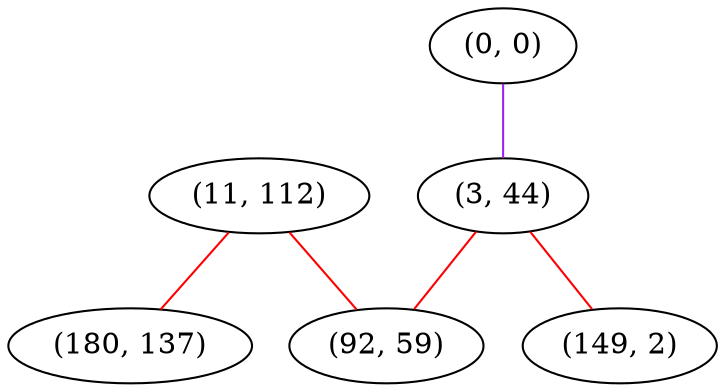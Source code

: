 graph "" {
"(11, 112)";
"(0, 0)";
"(3, 44)";
"(149, 2)";
"(180, 137)";
"(92, 59)";
"(11, 112)" -- "(180, 137)"  [color=red, key=0, weight=1];
"(11, 112)" -- "(92, 59)"  [color=red, key=0, weight=1];
"(0, 0)" -- "(3, 44)"  [color=purple, key=0, weight=4];
"(3, 44)" -- "(149, 2)"  [color=red, key=0, weight=1];
"(3, 44)" -- "(92, 59)"  [color=red, key=0, weight=1];
}
